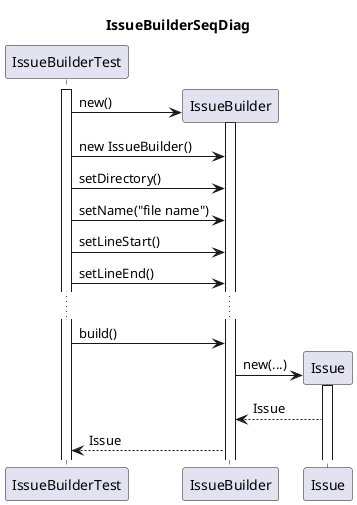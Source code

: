 @startuml

title IssueBuilderSeqDiag

activate IssueBuilderTest

create IssueBuilder
IssueBuilderTest -> IssueBuilder :new()
activate IssueBuilder

IssueBuilderTest -> IssueBuilder : new IssueBuilder()
IssueBuilderTest -> IssueBuilder : setDirectory()
IssueBuilderTest -> IssueBuilder : setName("file name")
IssueBuilderTest -> IssueBuilder : setLineStart()
IssueBuilderTest -> IssueBuilder : setLineEnd()
...
IssueBuilderTest -> IssueBuilder : build()

create Issue
IssueBuilder -> Issue : new(...)
activate Issue

Issue --> IssueBuilder : Issue
IssueBuilder --> IssueBuilderTest : Issue

@enduml